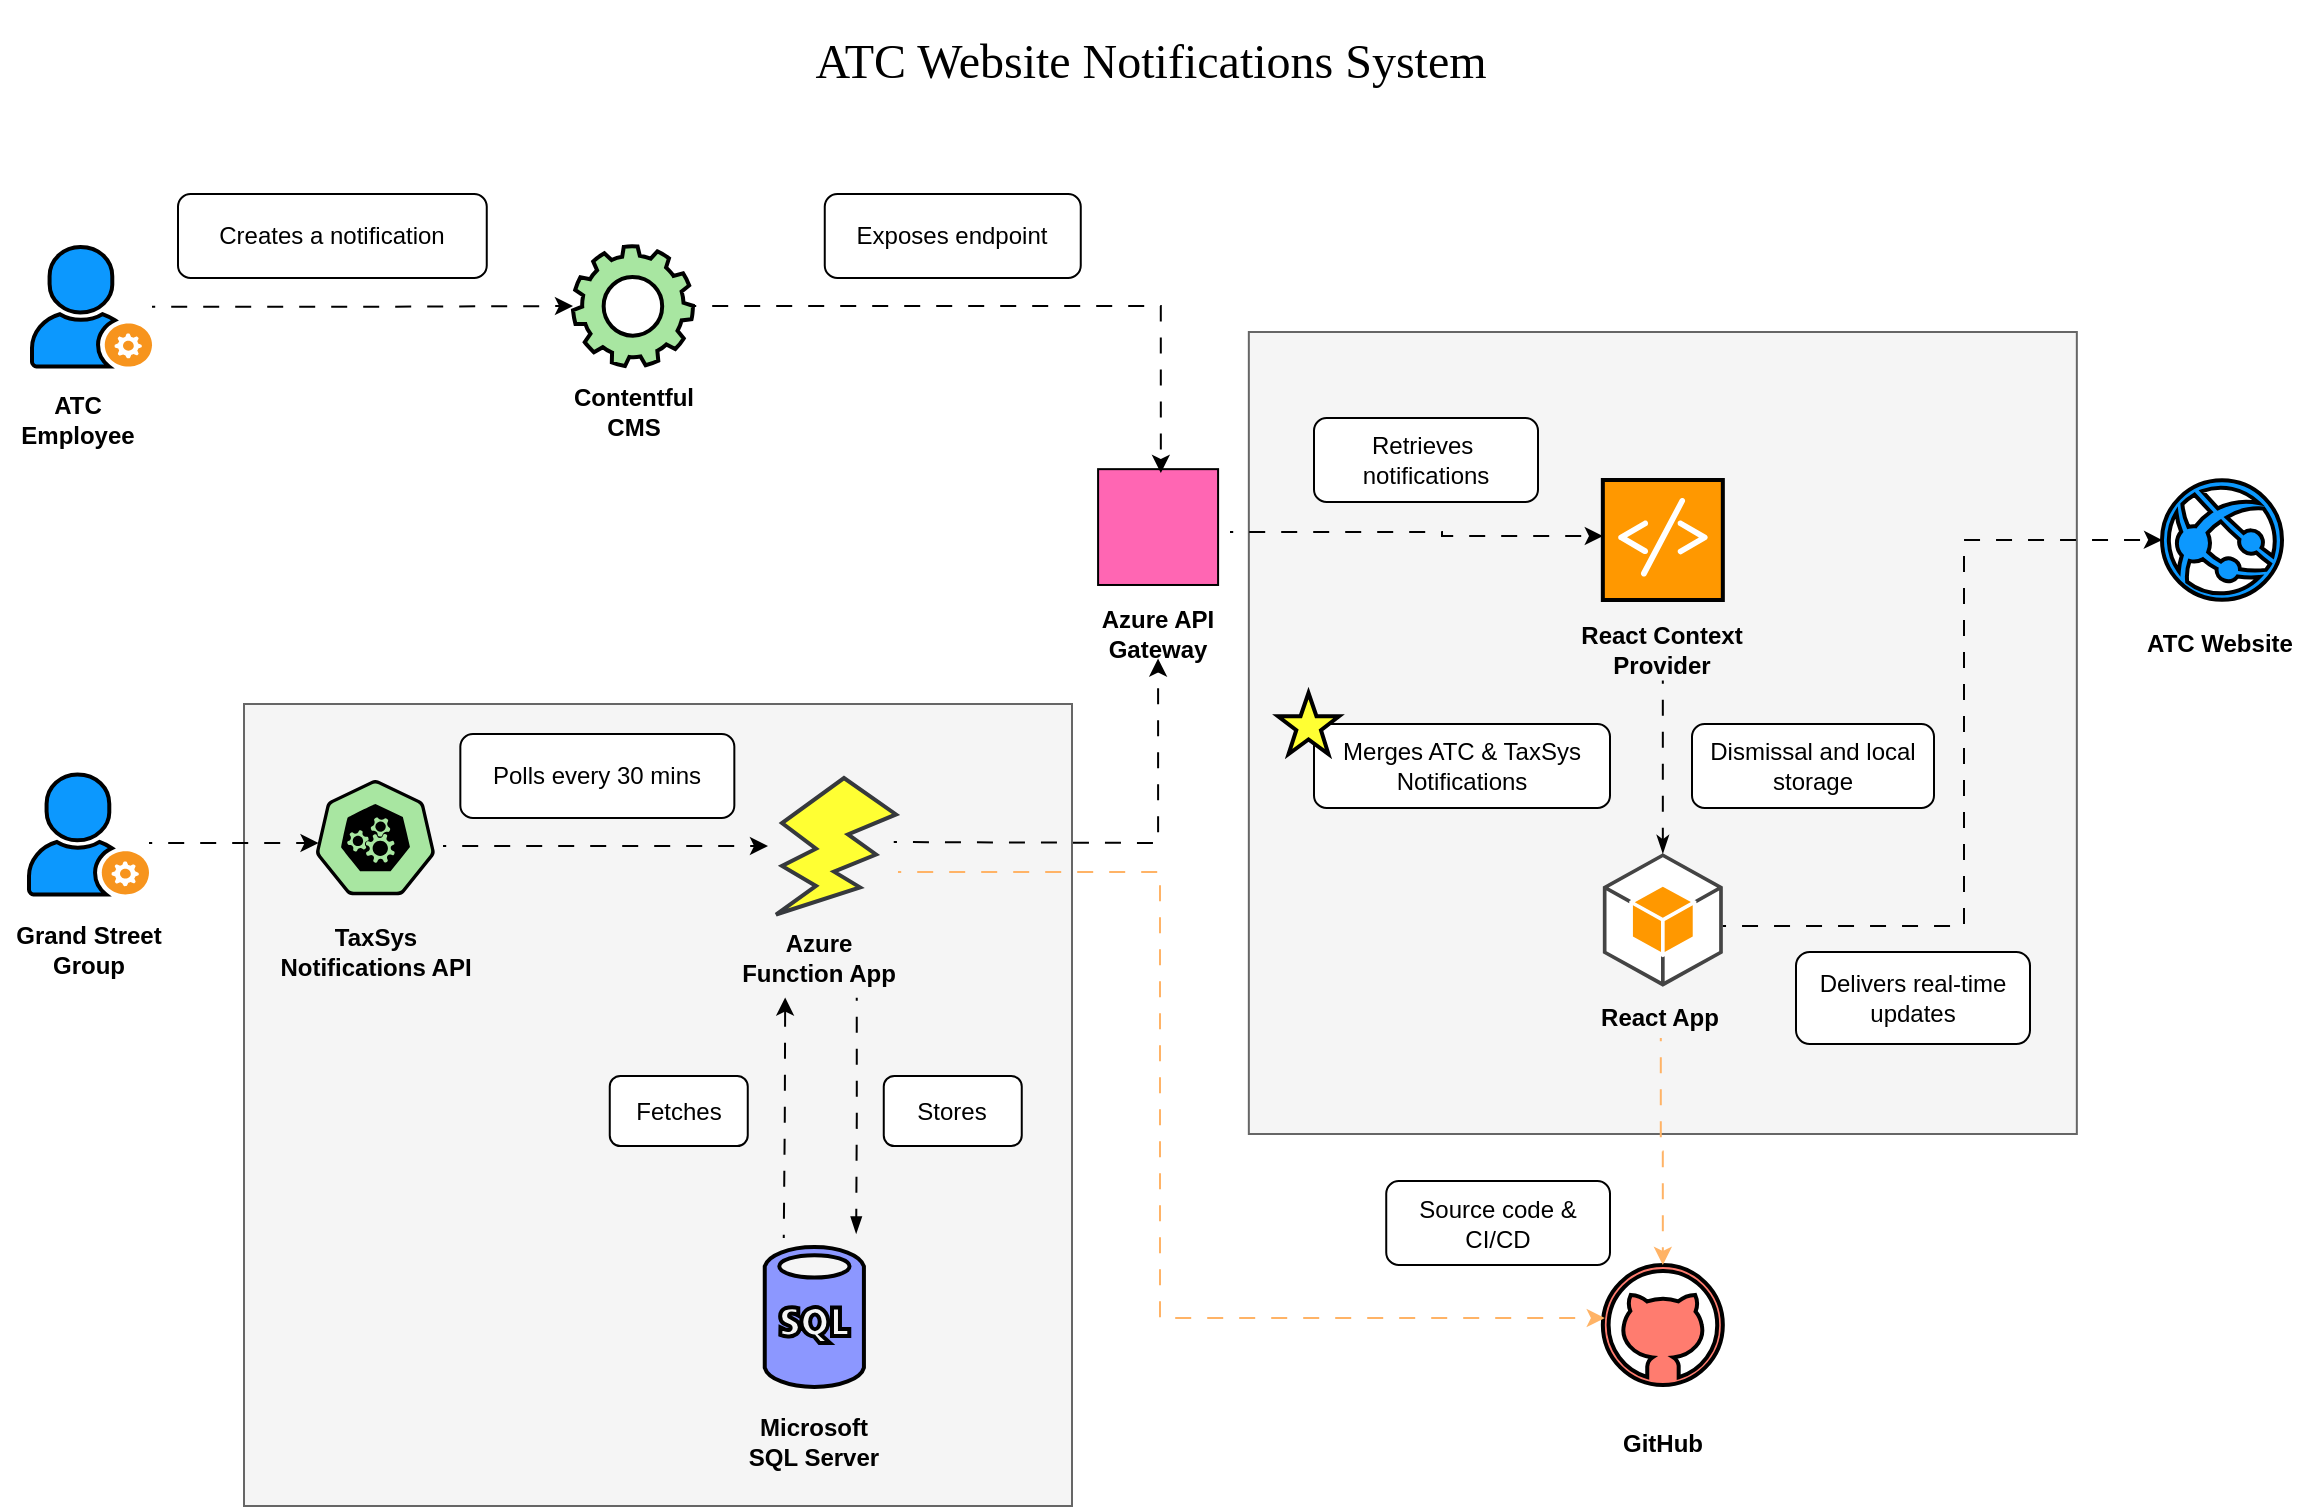 <mxfile version="26.1.0">
  <diagram id="7gcUSTIZ7YSJ5vT40chW" name="Page-1">
    <mxGraphModel dx="1799" dy="1010" grid="0" gridSize="17" guides="1" tooltips="1" connect="1" arrows="1" fold="1" page="1" pageScale="1" pageWidth="1169" pageHeight="827" background="light-dark(#FFFFFF,#9999FF)" math="0" shadow="0">
      <root>
        <mxCell id="0" />
        <mxCell id="1" parent="0" />
        <mxCell id="J6c1UXvjGDzlx57pnp78-21" value="" style="verticalLabelPosition=bottom;verticalAlign=top;html=1;shape=mxgraph.basic.rect;fillColor2=none;strokeWidth=1;size=20;indent=5;fillColor=#f5f5f5;strokeColor=#666666;fontColor=#333333;" vertex="1" parent="1">
          <mxGeometry x="633.42" y="187" width="414" height="401" as="geometry" />
        </mxCell>
        <mxCell id="rXSSHZ3YZbSXg_WViDfZ-155" value="" style="verticalLabelPosition=bottom;verticalAlign=top;html=1;shape=mxgraph.basic.rect;fillColor2=none;strokeWidth=1;size=20;indent=5;fillColor=#f5f5f5;strokeColor=#666666;fontColor=#333333;" parent="1" vertex="1">
          <mxGeometry x="131" y="373" width="414" height="401" as="geometry" />
        </mxCell>
        <mxCell id="rXSSHZ3YZbSXg_WViDfZ-123" value="" style="rounded=1;whiteSpace=wrap;html=1;" parent="1" vertex="1">
          <mxGeometry x="450.88" y="559" width="69" height="35" as="geometry" />
        </mxCell>
        <mxCell id="rXSSHZ3YZbSXg_WViDfZ-22" value="&lt;b&gt;Microsoft SQL Server&lt;/b&gt;" style="text;html=1;align=center;verticalAlign=middle;whiteSpace=wrap;rounded=0;" parent="1" vertex="1">
          <mxGeometry x="376.17" y="727" width="80" height="30" as="geometry" />
        </mxCell>
        <mxCell id="rXSSHZ3YZbSXg_WViDfZ-115" style="edgeStyle=orthogonalEdgeStyle;rounded=0;orthogonalLoop=1;jettySize=auto;html=1;flowAnimation=1;entryX=0.294;entryY=0.998;entryDx=0;entryDy=0;entryPerimeter=0;" parent="1" target="rXSSHZ3YZbSXg_WViDfZ-25" edge="1">
          <mxGeometry relative="1" as="geometry">
            <mxPoint x="400.88" y="526" as="targetPoint" />
            <mxPoint x="400.88" y="640" as="sourcePoint" />
            <Array as="points" />
          </mxGeometry>
        </mxCell>
        <mxCell id="rXSSHZ3YZbSXg_WViDfZ-37" value="" style="verticalLabelPosition=bottom;html=1;verticalAlign=top;align=center;strokeColor=#000000;fillColor=#8C97FF;shape=mxgraph.azure.sql_database;strokeWidth=2;fontColor=#ffffff;aspect=fixed;" parent="1" vertex="1">
          <mxGeometry x="391.38" y="644.5" width="49.58" height="70" as="geometry" />
        </mxCell>
        <mxCell id="rXSSHZ3YZbSXg_WViDfZ-41" value="Stores" style="text;html=1;align=center;verticalAlign=middle;whiteSpace=wrap;rounded=0;" parent="1" vertex="1">
          <mxGeometry x="455.38" y="561.5" width="60" height="30" as="geometry" />
        </mxCell>
        <mxCell id="rXSSHZ3YZbSXg_WViDfZ-56" value="" style="group" parent="1" vertex="1" connectable="0">
          <mxGeometry x="286" y="144" width="79" height="120" as="geometry" />
        </mxCell>
        <mxCell id="rXSSHZ3YZbSXg_WViDfZ-8" value="" style="sketch=0;html=1;aspect=fixed;strokeColor=#000000;shadow=0;fillColor=#A8E6A1;verticalAlign=top;labelPosition=center;verticalLabelPosition=bottom;shape=mxgraph.gcp2.gear;strokeWidth=2;" parent="rXSSHZ3YZbSXg_WViDfZ-56" vertex="1">
          <mxGeometry x="9.5" width="60" height="60" as="geometry" />
        </mxCell>
        <mxCell id="rXSSHZ3YZbSXg_WViDfZ-23" value="&lt;b&gt;Contentful CMS&lt;/b&gt;" style="text;html=1;align=center;verticalAlign=middle;whiteSpace=wrap;rounded=0;" parent="rXSSHZ3YZbSXg_WViDfZ-56" vertex="1">
          <mxGeometry x="9.5" y="69.5" width="60" height="27" as="geometry" />
        </mxCell>
        <mxCell id="rXSSHZ3YZbSXg_WViDfZ-57" value="" style="group;fillColor=none;strokeColor=none;" parent="1" vertex="1" connectable="0">
          <mxGeometry x="160" y="413" width="96.56" height="117" as="geometry" />
        </mxCell>
        <mxCell id="pLh8T3LeH3v91HTKPx4W-2" value="" style="aspect=fixed;sketch=0;html=1;dashed=0;whitespace=wrap;verticalLabelPosition=bottom;verticalAlign=top;fillColor=#A8E6A1;strokeColor=#000000;points=[[0.005,0.63,0],[0.1,0.2,0],[0.9,0.2,0],[0.5,0,0],[0.995,0.63,0],[0.72,0.99,0],[0.5,1,0],[0.28,0.99,0]];shape=mxgraph.kubernetes.icon2;prIcon=api;strokeWidth=2;gradientColor=none;" parent="rXSSHZ3YZbSXg_WViDfZ-57" vertex="1">
          <mxGeometry x="6.7" y="-2" width="60" height="57.6" as="geometry" />
        </mxCell>
        <mxCell id="rXSSHZ3YZbSXg_WViDfZ-9" value="&lt;b&gt;TaxSys Notifications API&lt;/b&gt;" style="text;html=1;align=center;verticalAlign=middle;whiteSpace=wrap;rounded=0;" parent="rXSSHZ3YZbSXg_WViDfZ-57" vertex="1">
          <mxGeometry x="-20.29" y="69" width="113.98" height="30.01" as="geometry" />
        </mxCell>
        <mxCell id="rXSSHZ3YZbSXg_WViDfZ-67" value="" style="group;strokeWidth=2;" parent="1" vertex="1" connectable="0">
          <mxGeometry x="41" y="144" width="80" height="119.5" as="geometry" />
        </mxCell>
        <mxCell id="rXSSHZ3YZbSXg_WViDfZ-60" value="&lt;b&gt;ATC Employee&lt;/b&gt;" style="text;html=1;align=center;verticalAlign=middle;whiteSpace=wrap;rounded=0;" parent="rXSSHZ3YZbSXg_WViDfZ-67" vertex="1">
          <mxGeometry x="-23" y="72.198" width="60" height="29.875" as="geometry" />
        </mxCell>
        <mxCell id="rXSSHZ3YZbSXg_WViDfZ-63" value="" style="shadow=0;dashed=0;html=1;strokeColor=light-dark(#000000, #51afe7);fillColor=#0C98FE;labelPosition=center;verticalLabelPosition=bottom;verticalAlign=top;align=center;outlineConnect=0;shape=mxgraph.veeam.company_administrator;strokeWidth=2;fontColor=#ffffff;" parent="rXSSHZ3YZbSXg_WViDfZ-67" vertex="1">
          <mxGeometry x="-16" y="0.498" width="60" height="59.75" as="geometry" />
        </mxCell>
        <mxCell id="rXSSHZ3YZbSXg_WViDfZ-90" value="" style="group" parent="1" vertex="1" connectable="0">
          <mxGeometry x="800.42" y="454.0" width="80" height="105" as="geometry" />
        </mxCell>
        <mxCell id="rXSSHZ3YZbSXg_WViDfZ-17" value="" style="outlineConnect=0;dashed=0;verticalLabelPosition=bottom;verticalAlign=top;align=center;html=1;shape=mxgraph.aws3.android;fillColor=#FF9800;strokeColor=#000000;strokeWidth=2;gradientColor=none;aspect=fixed;" parent="rXSSHZ3YZbSXg_WViDfZ-90" vertex="1">
          <mxGeometry x="10.0" y="-6.38" width="60" height="66.75" as="geometry" />
        </mxCell>
        <mxCell id="rXSSHZ3YZbSXg_WViDfZ-33" value="&lt;b&gt;React App&lt;/b&gt;" style="text;html=1;align=center;verticalAlign=middle;whiteSpace=wrap;rounded=0;" parent="rXSSHZ3YZbSXg_WViDfZ-90" vertex="1">
          <mxGeometry x="8" y="66" width="62" height="20" as="geometry" />
        </mxCell>
        <mxCell id="rXSSHZ3YZbSXg_WViDfZ-91" value="" style="group" parent="1" vertex="1" connectable="0">
          <mxGeometry x="783" y="644.5" width="105" height="110" as="geometry" />
        </mxCell>
        <mxCell id="rXSSHZ3YZbSXg_WViDfZ-38" value="" style="verticalLabelPosition=bottom;html=1;verticalAlign=top;align=center;strokeColor=#000000;fillColor=#FF7C6F;shape=mxgraph.azure.github_code;pointerEvents=1;strokeWidth=2;aspect=fixed;" parent="rXSSHZ3YZbSXg_WViDfZ-91" vertex="1">
          <mxGeometry x="27.42" y="9" width="60" height="60" as="geometry" />
        </mxCell>
        <mxCell id="rXSSHZ3YZbSXg_WViDfZ-51" value="&lt;b&gt;GitHub&lt;/b&gt;" style="text;html=1;align=center;verticalAlign=middle;whiteSpace=wrap;rounded=0;" parent="rXSSHZ3YZbSXg_WViDfZ-91" vertex="1">
          <mxGeometry x="4.92" y="83" width="105" height="30" as="geometry" />
        </mxCell>
        <mxCell id="rXSSHZ3YZbSXg_WViDfZ-133" value="Source code &amp;amp;&lt;div&gt;CI/CD&lt;/div&gt;" style="rounded=1;whiteSpace=wrap;html=1;" parent="rXSSHZ3YZbSXg_WViDfZ-91" vertex="1">
          <mxGeometry x="-80.88" y="-33" width="111.88" height="42" as="geometry" />
        </mxCell>
        <mxCell id="rXSSHZ3YZbSXg_WViDfZ-92" value="" style="group;aspect=fixed;" parent="1" vertex="1" connectable="0">
          <mxGeometry x="558" y="251.21" width="64.13" height="99.1" as="geometry" />
        </mxCell>
        <mxCell id="rXSSHZ3YZbSXg_WViDfZ-5" value="" style="points=[];aspect=fixed;html=1;align=center;shadow=0;dashed=0;fillColor=#FF66B3;strokeColor=#000000;shape=mxgraph.alibaba_cloud.apigateway;strokeWidth=1;fontColor=#ffffff;" parent="rXSSHZ3YZbSXg_WViDfZ-92" vertex="1">
          <mxGeometry x="0.043" y="4.364" width="60" height="57.915" as="geometry" />
        </mxCell>
        <mxCell id="rXSSHZ3YZbSXg_WViDfZ-24" value="Azure API Gateway" style="text;html=1;align=center;verticalAlign=middle;whiteSpace=wrap;rounded=0;fontStyle=1" parent="rXSSHZ3YZbSXg_WViDfZ-92" vertex="1">
          <mxGeometry x="-4.13" y="73.64" width="68.26" height="25.46" as="geometry" />
        </mxCell>
        <mxCell id="rXSSHZ3YZbSXg_WViDfZ-96" value="" style="group" parent="1" vertex="1" connectable="0">
          <mxGeometry x="382.88" y="379" width="80" height="145" as="geometry" />
        </mxCell>
        <mxCell id="rXSSHZ3YZbSXg_WViDfZ-25" value="&lt;b&gt;Azure Function App&lt;/b&gt;" style="text;html=1;align=center;verticalAlign=middle;whiteSpace=wrap;rounded=0;" parent="rXSSHZ3YZbSXg_WViDfZ-96" vertex="1">
          <mxGeometry x="-4.38" y="101.995" width="78.5" height="38.839" as="geometry" />
        </mxCell>
        <mxCell id="rXSSHZ3YZbSXg_WViDfZ-40" value="" style="verticalLabelPosition=bottom;verticalAlign=top;html=1;shape=mxgraph.basic.flash;fillColor=#FFFF33;strokeColor=#36393d;strokeWidth=2;aspect=fixed;" parent="rXSSHZ3YZbSXg_WViDfZ-96" vertex="1">
          <mxGeometry x="14.12" y="31.004" width="60" height="68.25" as="geometry" />
        </mxCell>
        <mxCell id="rXSSHZ3YZbSXg_WViDfZ-112" style="edgeStyle=orthogonalEdgeStyle;rounded=0;orthogonalLoop=1;jettySize=auto;html=1;endArrow=blockThin;endFill=1;flowAnimation=1;exitX=0.75;exitY=1;exitDx=0;exitDy=0;" parent="1" edge="1" source="rXSSHZ3YZbSXg_WViDfZ-25">
          <mxGeometry relative="1" as="geometry">
            <mxPoint x="436.88" y="520" as="sourcePoint" />
            <mxPoint x="437.09" y="637.71" as="targetPoint" />
            <Array as="points" />
          </mxGeometry>
        </mxCell>
        <mxCell id="rXSSHZ3YZbSXg_WViDfZ-117" value="" style="rounded=1;whiteSpace=wrap;html=1;" parent="1" vertex="1">
          <mxGeometry x="239.17" y="388" width="137" height="42" as="geometry" />
        </mxCell>
        <mxCell id="rXSSHZ3YZbSXg_WViDfZ-118" value="Polls every 30 mins" style="text;html=1;align=center;verticalAlign=middle;whiteSpace=wrap;rounded=0;" parent="1" vertex="1">
          <mxGeometry x="248.42" y="394" width="118.62" height="30" as="geometry" />
        </mxCell>
        <mxCell id="rXSSHZ3YZbSXg_WViDfZ-106" style="edgeStyle=orthogonalEdgeStyle;rounded=0;orthogonalLoop=1;jettySize=auto;html=1;flowAnimation=1;" parent="1" target="J6c1UXvjGDzlx57pnp78-20" edge="1">
          <mxGeometry relative="1" as="geometry">
            <mxPoint x="804" y="288" as="targetPoint" />
            <mxPoint x="624" y="287" as="sourcePoint" />
            <Array as="points">
              <mxPoint x="730" y="289" />
            </Array>
          </mxGeometry>
        </mxCell>
        <mxCell id="rXSSHZ3YZbSXg_WViDfZ-122" value="&lt;h1&gt;&lt;font style=&quot;font-weight: normal;&quot; face=&quot;Verdana&quot;&gt;ATC Website Notifications System&lt;/font&gt;&lt;/h1&gt;" style="text;html=1;align=center;verticalAlign=middle;whiteSpace=wrap;rounded=0;" parent="1" vertex="1">
          <mxGeometry x="308" y="37" width="553" height="30" as="geometry" />
        </mxCell>
        <mxCell id="rXSSHZ3YZbSXg_WViDfZ-125" value="Fetches" style="rounded=1;whiteSpace=wrap;html=1;" parent="1" vertex="1">
          <mxGeometry x="313.88" y="559" width="69" height="35" as="geometry" />
        </mxCell>
        <mxCell id="rXSSHZ3YZbSXg_WViDfZ-127" value="Retrieves&amp;nbsp;&lt;div&gt;notifications&lt;/div&gt;" style="rounded=1;whiteSpace=wrap;html=1;" parent="1" vertex="1">
          <mxGeometry x="666" y="230" width="112" height="42" as="geometry" />
        </mxCell>
        <mxCell id="rXSSHZ3YZbSXg_WViDfZ-129" value="Exposes endpoint" style="rounded=1;whiteSpace=wrap;html=1;" parent="1" vertex="1">
          <mxGeometry x="421.38" y="118" width="128" height="42" as="geometry" />
        </mxCell>
        <mxCell id="rXSSHZ3YZbSXg_WViDfZ-130" value="Creates a notification" style="rounded=1;whiteSpace=wrap;html=1;" parent="1" vertex="1">
          <mxGeometry x="98" y="118" width="154.38" height="42" as="geometry" />
        </mxCell>
        <mxCell id="rXSSHZ3YZbSXg_WViDfZ-142" style="edgeStyle=orthogonalEdgeStyle;rounded=0;orthogonalLoop=1;jettySize=auto;html=1;flowAnimation=1;" parent="1" target="rXSSHZ3YZbSXg_WViDfZ-24" edge="1">
          <mxGeometry relative="1" as="geometry">
            <mxPoint x="455.88" y="442" as="sourcePoint" />
          </mxGeometry>
        </mxCell>
        <mxCell id="rXSSHZ3YZbSXg_WViDfZ-138" style="edgeStyle=orthogonalEdgeStyle;rounded=0;orthogonalLoop=1;jettySize=auto;html=1;flowAnimation=1;entryX=0.5;entryY=0;entryDx=0;entryDy=0;entryPerimeter=0;fillColor=#d5e8d4;strokeColor=#FFB366;" parent="1" source="rXSSHZ3YZbSXg_WViDfZ-33" target="rXSSHZ3YZbSXg_WViDfZ-38" edge="1">
          <mxGeometry relative="1" as="geometry">
            <mxPoint x="838.53" y="820.953" as="targetPoint" />
          </mxGeometry>
        </mxCell>
        <mxCell id="rXSSHZ3YZbSXg_WViDfZ-144" style="edgeStyle=orthogonalEdgeStyle;rounded=0;orthogonalLoop=1;jettySize=auto;html=1;flowAnimation=1;" parent="1" edge="1">
          <mxGeometry relative="1" as="geometry">
            <mxPoint x="230.5" y="444.0" as="sourcePoint" />
            <mxPoint x="393" y="444" as="targetPoint" />
            <Array as="points">
              <mxPoint x="266.82" y="444" />
              <mxPoint x="266.82" y="444" />
            </Array>
          </mxGeometry>
        </mxCell>
        <mxCell id="J6c1UXvjGDzlx57pnp78-1" style="edgeStyle=orthogonalEdgeStyle;rounded=0;orthogonalLoop=1;jettySize=auto;html=1;entryX=0.026;entryY=0.547;entryDx=0;entryDy=0;entryPerimeter=0;flowAnimation=1;" edge="1" parent="1" source="rXSSHZ3YZbSXg_WViDfZ-65" target="pLh8T3LeH3v91HTKPx4W-2">
          <mxGeometry relative="1" as="geometry">
            <Array as="points">
              <mxPoint x="126" y="442" />
            </Array>
          </mxGeometry>
        </mxCell>
        <mxCell id="J6c1UXvjGDzlx57pnp78-5" style="edgeStyle=orthogonalEdgeStyle;rounded=0;orthogonalLoop=1;jettySize=auto;html=1;entryX=0;entryY=0.5;entryDx=0;entryDy=0;entryPerimeter=0;flowAnimation=1;" edge="1" parent="1" source="rXSSHZ3YZbSXg_WViDfZ-17" target="rXSSHZ3YZbSXg_WViDfZ-6">
          <mxGeometry relative="1" as="geometry">
            <mxPoint x="1048.554" y="290.995" as="targetPoint" />
            <Array as="points">
              <mxPoint x="991" y="484" />
              <mxPoint x="991" y="291" />
              <mxPoint x="1089" y="291" />
            </Array>
          </mxGeometry>
        </mxCell>
        <mxCell id="J6c1UXvjGDzlx57pnp78-8" style="edgeStyle=orthogonalEdgeStyle;rounded=0;orthogonalLoop=1;jettySize=auto;html=1;entryX=0.017;entryY=0.449;entryDx=0;entryDy=0;entryPerimeter=0;flowAnimation=1;strokeColor=#FFB366;" edge="1" parent="1" target="rXSSHZ3YZbSXg_WViDfZ-38">
          <mxGeometry relative="1" as="geometry">
            <mxPoint x="458.0" y="456.997" as="sourcePoint" />
            <mxPoint x="811.42" y="670.84" as="targetPoint" />
            <Array as="points">
              <mxPoint x="589" y="457" />
              <mxPoint x="589" y="680" />
              <mxPoint x="811" y="680" />
            </Array>
          </mxGeometry>
        </mxCell>
        <mxCell id="J6c1UXvjGDzlx57pnp78-13" style="rounded=0;orthogonalLoop=1;jettySize=auto;html=1;entryX=0.5;entryY=0;entryDx=0;entryDy=0;entryPerimeter=0;endArrow=classicThin;endFill=1;flowAnimation=1;" edge="1" parent="1" source="rXSSHZ3YZbSXg_WViDfZ-159" target="rXSSHZ3YZbSXg_WViDfZ-17">
          <mxGeometry relative="1" as="geometry" />
        </mxCell>
        <mxCell id="rXSSHZ3YZbSXg_WViDfZ-159" value="&lt;b&gt;React Context Provider&lt;/b&gt;" style="text;html=1;align=center;verticalAlign=middle;whiteSpace=wrap;rounded=0;" parent="1" vertex="1">
          <mxGeometry x="793.2" y="330" width="94.43" height="31.26" as="geometry" />
        </mxCell>
        <mxCell id="J6c1UXvjGDzlx57pnp78-20" value="" style="shadow=0;dashed=0;html=1;strokeColor=default;fillColor=#FF9800;labelPosition=center;verticalLabelPosition=bottom;verticalAlign=top;align=center;outlineConnect=0;shape=mxgraph.veeam.script;aspect=fixed;strokeWidth=2;" vertex="1" parent="1">
          <mxGeometry x="810.42" y="261" width="60" height="60" as="geometry" />
        </mxCell>
        <mxCell id="rXSSHZ3YZbSXg_WViDfZ-6" value="" style="verticalLabelPosition=bottom;html=1;verticalAlign=top;align=center;shape=mxgraph.azure.azure_website;pointerEvents=1;fillColor=#0C98FE;strokeColor=#000000;strokeWidth=2;aspect=fixed;" parent="1" vertex="1">
          <mxGeometry x="1090" y="261.16" width="60" height="59.71" as="geometry" />
        </mxCell>
        <mxCell id="rXSSHZ3YZbSXg_WViDfZ-50" value="&lt;b&gt;ATC Website&lt;/b&gt;" style="text;html=1;align=center;verticalAlign=middle;whiteSpace=wrap;rounded=0;" parent="1" vertex="1">
          <mxGeometry x="1069.42" y="327.999" width="100" height="29.857" as="geometry" />
        </mxCell>
        <mxCell id="J6c1UXvjGDzlx57pnp78-23" value="Merges ATC &amp;amp; TaxSys Notifications" style="rounded=1;whiteSpace=wrap;html=1;" vertex="1" parent="1">
          <mxGeometry x="666" y="383" width="148" height="42" as="geometry" />
        </mxCell>
        <mxCell id="J6c1UXvjGDzlx57pnp78-25" value="" style="html=1;dashed=0;aspect=fixed;verticalLabelPosition=bottom;verticalAlign=top;align=center;shape=mxgraph.gmdl.star;strokeColor=default;fillColor=#FFFF33;shadow=0;sketch=0;strokeWidth=2;" vertex="1" parent="1">
          <mxGeometry x="648" y="367.5" width="30.5" height="30.5" as="geometry" />
        </mxCell>
        <mxCell id="J6c1UXvjGDzlx57pnp78-26" value="Delivers real-time updates" style="rounded=1;whiteSpace=wrap;html=1;" vertex="1" parent="1">
          <mxGeometry x="907" y="497" width="117" height="46" as="geometry" />
        </mxCell>
        <mxCell id="J6c1UXvjGDzlx57pnp78-27" value="Dismissal and local storage" style="rounded=1;whiteSpace=wrap;html=1;" vertex="1" parent="1">
          <mxGeometry x="855" y="383" width="121" height="42" as="geometry" />
        </mxCell>
        <mxCell id="J6c1UXvjGDzlx57pnp78-28" style="edgeStyle=orthogonalEdgeStyle;rounded=0;orthogonalLoop=1;jettySize=auto;html=1;flowAnimation=1;" edge="1" parent="1" source="rXSSHZ3YZbSXg_WViDfZ-63" target="rXSSHZ3YZbSXg_WViDfZ-8">
          <mxGeometry relative="1" as="geometry" />
        </mxCell>
        <mxCell id="J6c1UXvjGDzlx57pnp78-29" style="edgeStyle=orthogonalEdgeStyle;rounded=0;orthogonalLoop=1;jettySize=auto;html=1;entryX=0.523;entryY=0.033;entryDx=0;entryDy=0;entryPerimeter=0;flowAnimation=1;" edge="1" parent="1" source="rXSSHZ3YZbSXg_WViDfZ-8" target="rXSSHZ3YZbSXg_WViDfZ-5">
          <mxGeometry relative="1" as="geometry" />
        </mxCell>
        <mxCell id="rXSSHZ3YZbSXg_WViDfZ-65" value="" style="shadow=0;dashed=0;html=1;strokeColor=light-dark(#000000, #51afe7);fillColor=#0C98FE;labelPosition=center;verticalLabelPosition=bottom;verticalAlign=top;align=center;outlineConnect=0;shape=mxgraph.veeam.company_administrator;strokeWidth=2;fontColor=#ffffff;" parent="1" vertex="1">
          <mxGeometry x="23.5" y="408.25" width="60" height="60" as="geometry" />
        </mxCell>
        <mxCell id="rXSSHZ3YZbSXg_WViDfZ-61" value="&lt;b&gt;Grand Street Group&lt;/b&gt;" style="text;html=1;align=center;verticalAlign=middle;whiteSpace=wrap;rounded=0;" parent="1" vertex="1">
          <mxGeometry x="9" y="481" width="89" height="30" as="geometry" />
        </mxCell>
      </root>
    </mxGraphModel>
  </diagram>
</mxfile>
